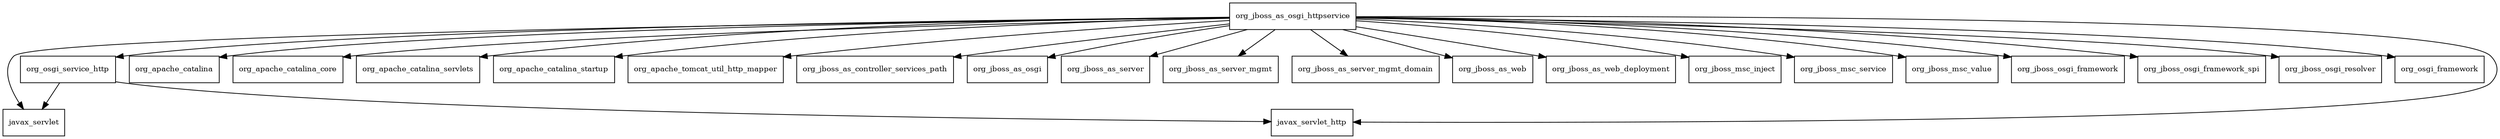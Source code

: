 digraph jboss_as_osgi_http_7_4_0_Final_redhat_19_package_dependencies {
  node [shape = box, fontsize=10.0];
  org_jboss_as_osgi_httpservice -> javax_servlet;
  org_jboss_as_osgi_httpservice -> javax_servlet_http;
  org_jboss_as_osgi_httpservice -> org_apache_catalina;
  org_jboss_as_osgi_httpservice -> org_apache_catalina_core;
  org_jboss_as_osgi_httpservice -> org_apache_catalina_servlets;
  org_jboss_as_osgi_httpservice -> org_apache_catalina_startup;
  org_jboss_as_osgi_httpservice -> org_apache_tomcat_util_http_mapper;
  org_jboss_as_osgi_httpservice -> org_jboss_as_controller_services_path;
  org_jboss_as_osgi_httpservice -> org_jboss_as_osgi;
  org_jboss_as_osgi_httpservice -> org_jboss_as_server;
  org_jboss_as_osgi_httpservice -> org_jboss_as_server_mgmt;
  org_jboss_as_osgi_httpservice -> org_jboss_as_server_mgmt_domain;
  org_jboss_as_osgi_httpservice -> org_jboss_as_web;
  org_jboss_as_osgi_httpservice -> org_jboss_as_web_deployment;
  org_jboss_as_osgi_httpservice -> org_jboss_msc_inject;
  org_jboss_as_osgi_httpservice -> org_jboss_msc_service;
  org_jboss_as_osgi_httpservice -> org_jboss_msc_value;
  org_jboss_as_osgi_httpservice -> org_jboss_osgi_framework;
  org_jboss_as_osgi_httpservice -> org_jboss_osgi_framework_spi;
  org_jboss_as_osgi_httpservice -> org_jboss_osgi_resolver;
  org_jboss_as_osgi_httpservice -> org_osgi_framework;
  org_jboss_as_osgi_httpservice -> org_osgi_service_http;
  org_osgi_service_http -> javax_servlet;
  org_osgi_service_http -> javax_servlet_http;
}
